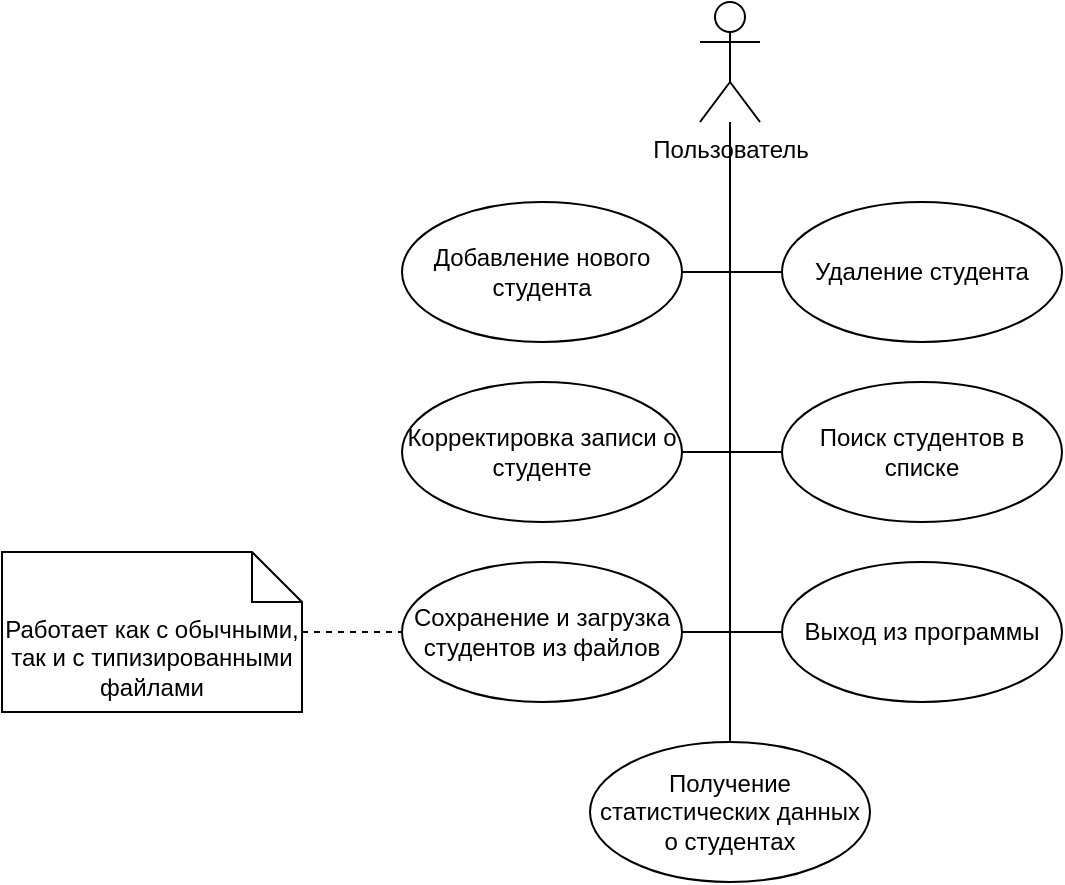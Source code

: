 <mxfile version="22.1.11" type="device">
  <diagram name="Страница — 1" id="XDN9p9-JcU3DlT8tcf-w">
    <mxGraphModel dx="1556" dy="919" grid="1" gridSize="10" guides="1" tooltips="1" connect="1" arrows="1" fold="1" page="1" pageScale="1" pageWidth="827" pageHeight="1169" math="0" shadow="0">
      <root>
        <mxCell id="0" />
        <mxCell id="1" parent="0" />
        <mxCell id="c7cS63Duhm_Zh4_BkCC_-1" value="Пользователь" style="shape=umlActor;verticalLabelPosition=bottom;verticalAlign=top;html=1;" vertex="1" parent="1">
          <mxGeometry x="399" y="20" width="30" height="60" as="geometry" />
        </mxCell>
        <mxCell id="c7cS63Duhm_Zh4_BkCC_-2" value="Добавление нового студента" style="ellipse;whiteSpace=wrap;html=1;" vertex="1" parent="1">
          <mxGeometry x="250" y="120" width="140" height="70" as="geometry" />
        </mxCell>
        <mxCell id="c7cS63Duhm_Zh4_BkCC_-19" style="edgeStyle=orthogonalEdgeStyle;rounded=0;orthogonalLoop=1;jettySize=auto;html=1;endArrow=none;endFill=0;" edge="1" parent="1" source="c7cS63Duhm_Zh4_BkCC_-4">
          <mxGeometry relative="1" as="geometry">
            <mxPoint x="410" y="155" as="targetPoint" />
          </mxGeometry>
        </mxCell>
        <mxCell id="c7cS63Duhm_Zh4_BkCC_-4" value="Удаление студента" style="ellipse;whiteSpace=wrap;html=1;" vertex="1" parent="1">
          <mxGeometry x="440" y="120" width="140" height="70" as="geometry" />
        </mxCell>
        <mxCell id="c7cS63Duhm_Zh4_BkCC_-21" style="edgeStyle=orthogonalEdgeStyle;rounded=0;orthogonalLoop=1;jettySize=auto;html=1;endArrow=none;endFill=0;" edge="1" parent="1" source="c7cS63Duhm_Zh4_BkCC_-5">
          <mxGeometry relative="1" as="geometry">
            <mxPoint x="420" y="245" as="targetPoint" />
          </mxGeometry>
        </mxCell>
        <mxCell id="c7cS63Duhm_Zh4_BkCC_-5" value="Корректировка записи о студенте" style="ellipse;whiteSpace=wrap;html=1;" vertex="1" parent="1">
          <mxGeometry x="250" y="210" width="140" height="70" as="geometry" />
        </mxCell>
        <mxCell id="c7cS63Duhm_Zh4_BkCC_-22" style="edgeStyle=orthogonalEdgeStyle;rounded=0;orthogonalLoop=1;jettySize=auto;html=1;endArrow=none;endFill=0;" edge="1" parent="1" source="c7cS63Duhm_Zh4_BkCC_-6">
          <mxGeometry relative="1" as="geometry">
            <mxPoint x="410" y="245" as="targetPoint" />
          </mxGeometry>
        </mxCell>
        <mxCell id="c7cS63Duhm_Zh4_BkCC_-6" value="Поиск студентов в списке" style="ellipse;whiteSpace=wrap;html=1;" vertex="1" parent="1">
          <mxGeometry x="440" y="210" width="140" height="70" as="geometry" />
        </mxCell>
        <mxCell id="c7cS63Duhm_Zh4_BkCC_-23" style="edgeStyle=orthogonalEdgeStyle;rounded=0;orthogonalLoop=1;jettySize=auto;html=1;endArrow=none;endFill=0;" edge="1" parent="1" source="c7cS63Duhm_Zh4_BkCC_-7">
          <mxGeometry relative="1" as="geometry">
            <mxPoint x="420" y="335" as="targetPoint" />
          </mxGeometry>
        </mxCell>
        <mxCell id="c7cS63Duhm_Zh4_BkCC_-7" value="Сохранение и загрузка студентов из файлов" style="ellipse;whiteSpace=wrap;html=1;" vertex="1" parent="1">
          <mxGeometry x="250" y="300" width="140" height="70" as="geometry" />
        </mxCell>
        <mxCell id="c7cS63Duhm_Zh4_BkCC_-24" style="edgeStyle=orthogonalEdgeStyle;rounded=0;orthogonalLoop=1;jettySize=auto;html=1;endArrow=none;endFill=0;" edge="1" parent="1" source="c7cS63Duhm_Zh4_BkCC_-8">
          <mxGeometry relative="1" as="geometry">
            <mxPoint x="410" y="335" as="targetPoint" />
          </mxGeometry>
        </mxCell>
        <mxCell id="c7cS63Duhm_Zh4_BkCC_-8" value="Выход из программы" style="ellipse;whiteSpace=wrap;html=1;" vertex="1" parent="1">
          <mxGeometry x="440" y="300" width="140" height="70" as="geometry" />
        </mxCell>
        <mxCell id="c7cS63Duhm_Zh4_BkCC_-20" style="edgeStyle=orthogonalEdgeStyle;rounded=0;orthogonalLoop=1;jettySize=auto;html=1;endArrow=none;endFill=0;" edge="1" parent="1" source="c7cS63Duhm_Zh4_BkCC_-9">
          <mxGeometry relative="1" as="geometry">
            <mxPoint x="414" y="150" as="targetPoint" />
          </mxGeometry>
        </mxCell>
        <mxCell id="c7cS63Duhm_Zh4_BkCC_-9" value="Получение статистических данных о студентах" style="ellipse;whiteSpace=wrap;html=1;" vertex="1" parent="1">
          <mxGeometry x="344" y="390" width="140" height="70" as="geometry" />
        </mxCell>
        <mxCell id="c7cS63Duhm_Zh4_BkCC_-17" style="edgeStyle=orthogonalEdgeStyle;rounded=0;orthogonalLoop=1;jettySize=auto;html=1;entryX=1;entryY=0.5;entryDx=0;entryDy=0;endArrow=none;endFill=0;" edge="1" parent="1" source="c7cS63Duhm_Zh4_BkCC_-1" target="c7cS63Duhm_Zh4_BkCC_-2">
          <mxGeometry relative="1" as="geometry">
            <Array as="points">
              <mxPoint x="414" y="155" />
            </Array>
          </mxGeometry>
        </mxCell>
        <mxCell id="c7cS63Duhm_Zh4_BkCC_-28" style="edgeStyle=orthogonalEdgeStyle;rounded=0;orthogonalLoop=1;jettySize=auto;html=1;entryX=0;entryY=0.5;entryDx=0;entryDy=0;endArrow=none;endFill=0;dashed=1;" edge="1" parent="1" source="c7cS63Duhm_Zh4_BkCC_-27" target="c7cS63Duhm_Zh4_BkCC_-7">
          <mxGeometry relative="1" as="geometry" />
        </mxCell>
        <mxCell id="c7cS63Duhm_Zh4_BkCC_-27" value="Работает как с обычными, так и с типизированными файлами" style="shape=note2;boundedLbl=1;whiteSpace=wrap;html=1;size=25;verticalAlign=top;align=center;" vertex="1" parent="1">
          <mxGeometry x="50" y="295" width="150" height="80" as="geometry" />
        </mxCell>
      </root>
    </mxGraphModel>
  </diagram>
</mxfile>
